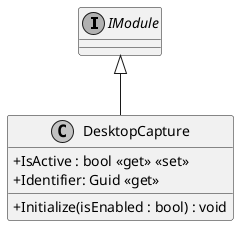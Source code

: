 @startuml
skinparam monochrome true
skinparam classAttributeIconSize 0

interface IModule
!startsub default
class DesktopCapture {
    + IsActive : bool <<get>> <<set>>
    + Identifier: Guid <<get>>
    + Initialize(isEnabled : bool) : void
}
!endsub
IModule <|-- DesktopCapture
@enduml
